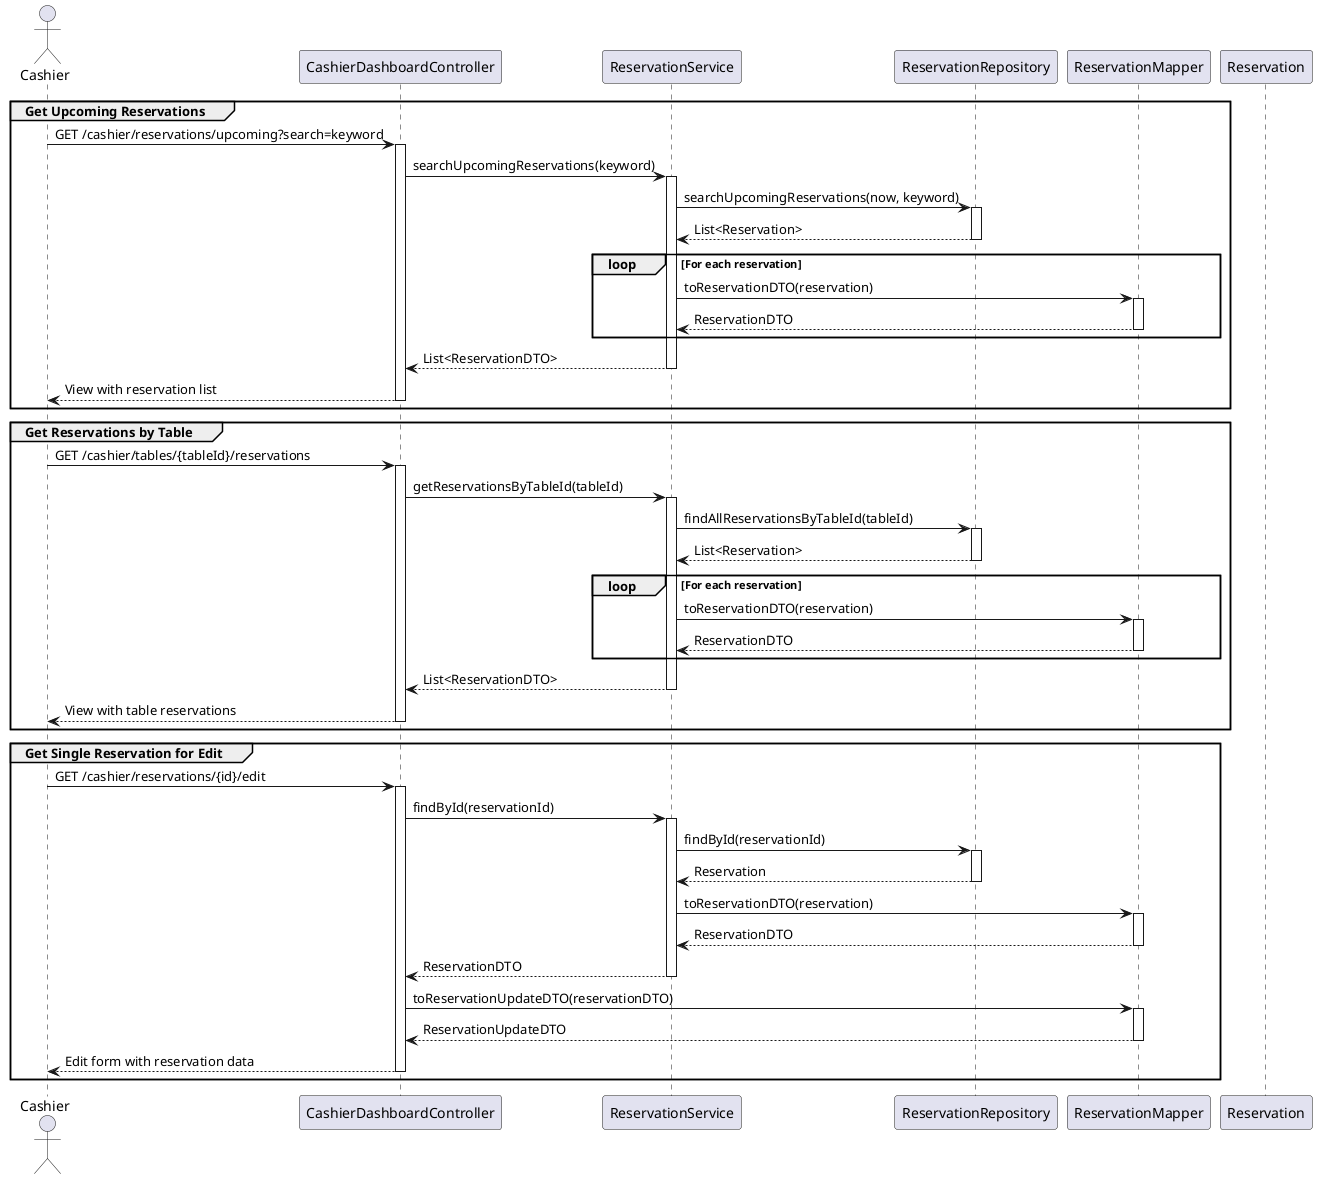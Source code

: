 @startuml View Reservation Sequence Diagram

actor Cashier
participant "CashierDashboardController" as Controller
participant "ReservationService" as Service
participant "ReservationRepository" as Repo
participant "ReservationMapper" as Mapper
participant "Reservation" as Entity

group Get Upcoming Reservations
    Cashier -> Controller: GET /cashier/reservations/upcoming?search=keyword
    activate Controller
    
    Controller -> Service: searchUpcomingReservations(keyword)
    activate Service
    
    Service -> Repo: searchUpcomingReservations(now, keyword)
    activate Repo
    Repo --> Service: List<Reservation>
    deactivate Repo
    
    loop For each reservation
        Service -> Mapper: toReservationDTO(reservation)
        activate Mapper
        Mapper --> Service: ReservationDTO
        deactivate Mapper
    end
    
    Service --> Controller: List<ReservationDTO>
    deactivate Service
    
    Controller --> Cashier: View with reservation list
    deactivate Controller
end

group Get Reservations by Table
    Cashier -> Controller: GET /cashier/tables/{tableId}/reservations
    activate Controller
    
    Controller -> Service: getReservationsByTableId(tableId)
    activate Service
    
    Service -> Repo: findAllReservationsByTableId(tableId)
    activate Repo
    Repo --> Service: List<Reservation>
    deactivate Repo
    
    loop For each reservation
        Service -> Mapper: toReservationDTO(reservation)
        activate Mapper
        Mapper --> Service: ReservationDTO
        deactivate Mapper
    end
    
    Service --> Controller: List<ReservationDTO>
    deactivate Service
    
    Controller --> Cashier: View with table reservations
    deactivate Controller
end

group Get Single Reservation for Edit
    Cashier -> Controller: GET /cashier/reservations/{id}/edit
    activate Controller
    
    Controller -> Service: findById(reservationId)
    activate Service
    
    Service -> Repo: findById(reservationId)
    activate Repo
    Repo --> Service: Reservation
    deactivate Repo
    
    Service -> Mapper: toReservationDTO(reservation)
    activate Mapper
    Mapper --> Service: ReservationDTO
    deactivate Mapper
    
    Service --> Controller: ReservationDTO
    deactivate Service
    
    Controller -> Mapper: toReservationUpdateDTO(reservationDTO)
    activate Mapper
    Mapper --> Controller: ReservationUpdateDTO
    deactivate Mapper
    
    Controller --> Cashier: Edit form with reservation data
    deactivate Controller
end

@enduml
